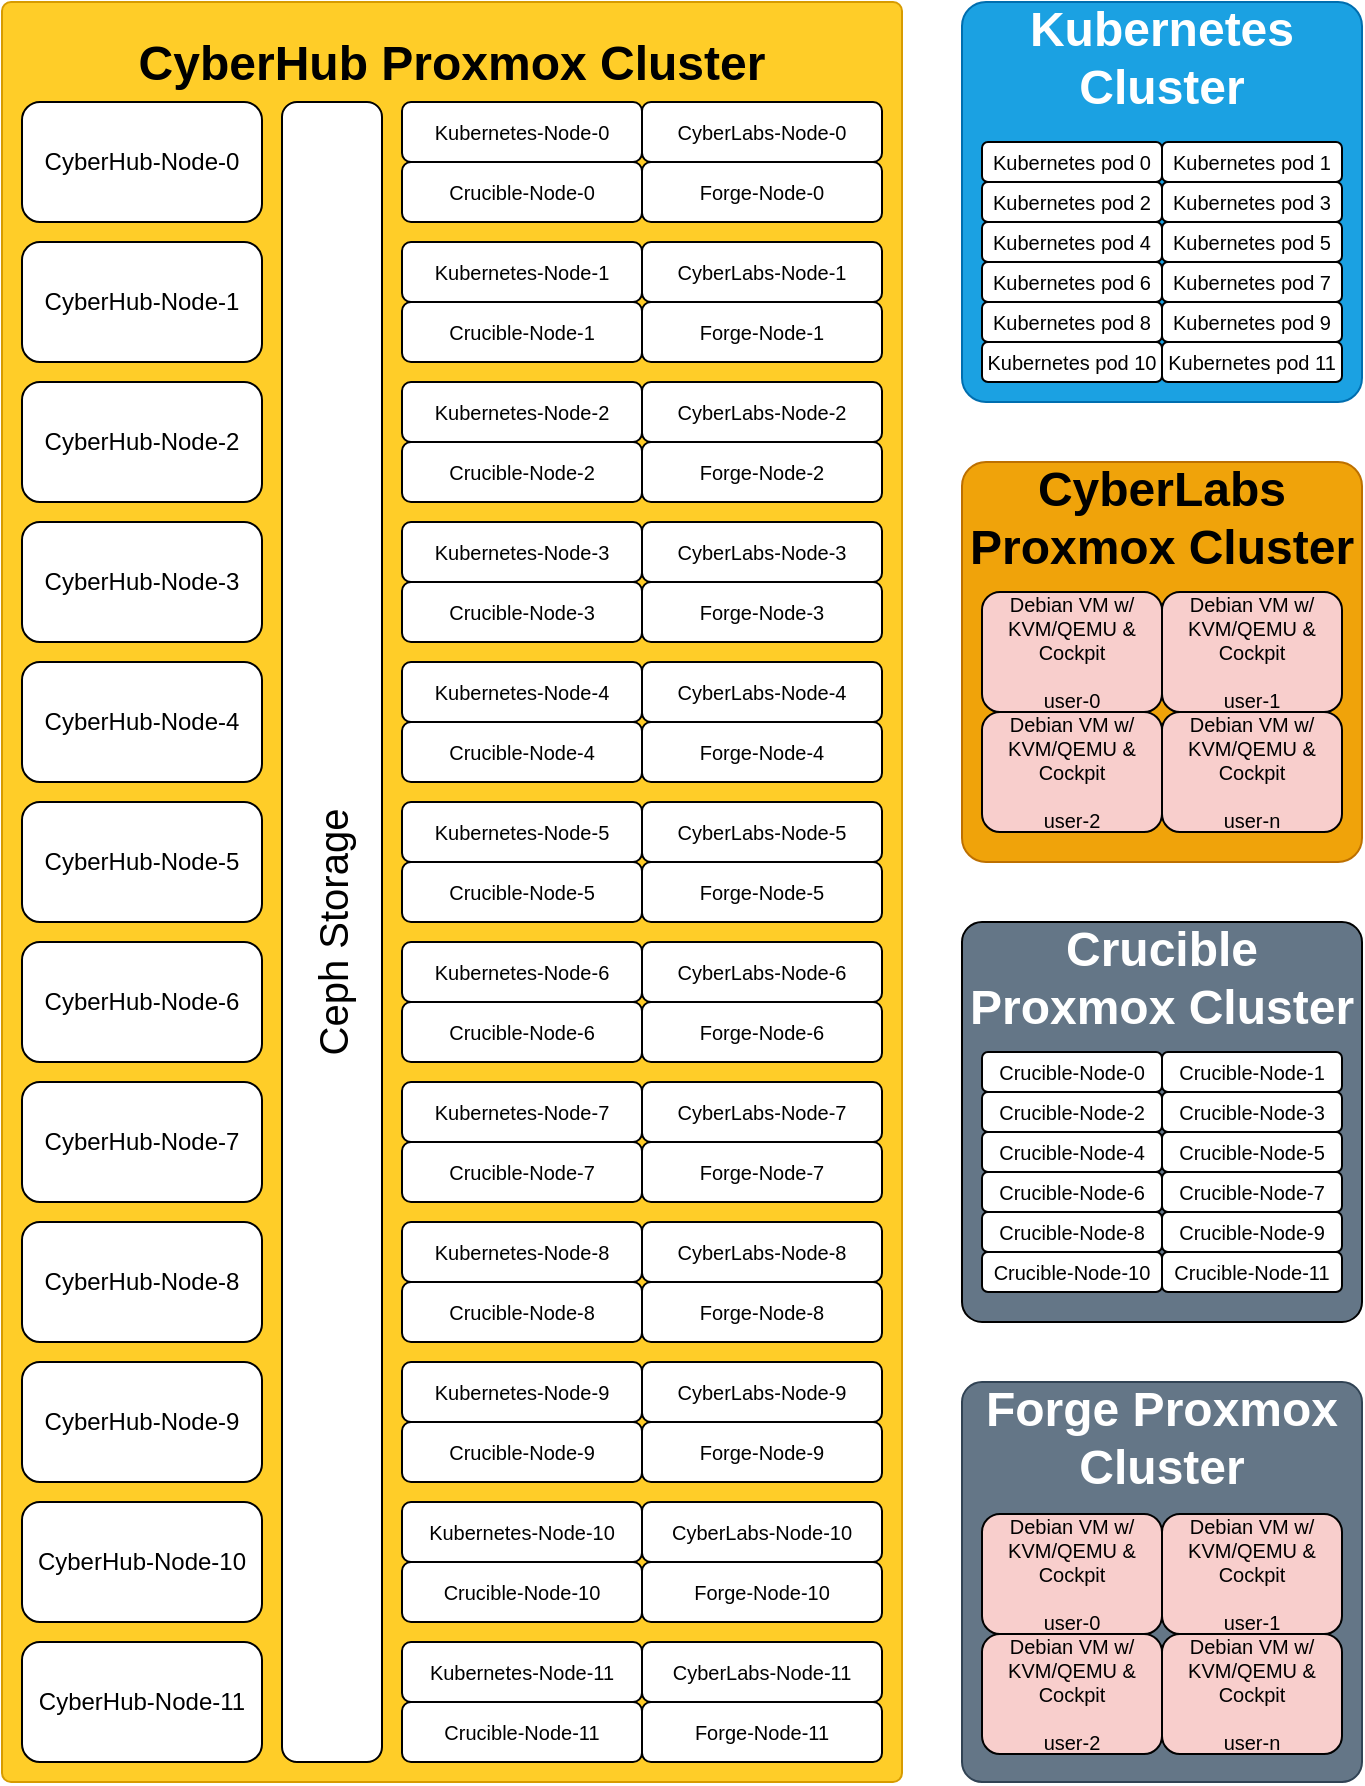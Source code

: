 <mxfile version="28.1.2">
  <diagram name="Page-1" id="MmZFGI71FLo9yxfiL6Yl">
    <mxGraphModel dx="-4" dy="841" grid="1" gridSize="10" guides="1" tooltips="1" connect="1" arrows="1" fold="1" page="1" pageScale="1" pageWidth="850" pageHeight="1100" math="0" shadow="0">
      <root>
        <mxCell id="0" />
        <mxCell id="1" parent="0" />
        <mxCell id="jrIIb6_KZtd7FNzPWrRN-1" value="" style="rounded=1;whiteSpace=wrap;html=1;perimeterSpacing=0;arcSize=1;fillColor=light-dark(#FFCD28,#B95E00);strokeColor=#d79b00;gradientColor=none;fillStyle=auto;movable=1;resizable=1;rotatable=1;deletable=1;editable=1;locked=0;connectable=1;" parent="1" vertex="1">
          <mxGeometry x="880" y="40" width="450" height="890" as="geometry" />
        </mxCell>
        <mxCell id="jrIIb6_KZtd7FNzPWrRN-2" value="CyberHub-Node-0" style="rounded=1;whiteSpace=wrap;html=1;fillColor=light-dark(#FFFFFF,#4D9900);" parent="1" vertex="1">
          <mxGeometry x="890" y="90" width="120" height="60" as="geometry" />
        </mxCell>
        <mxCell id="jrIIb6_KZtd7FNzPWrRN-3" value="CyberHub-Node-1" style="rounded=1;whiteSpace=wrap;html=1;fillColor=light-dark(#FFFFFF,#4D9900);" parent="1" vertex="1">
          <mxGeometry x="890" y="160" width="120" height="60" as="geometry" />
        </mxCell>
        <mxCell id="jrIIb6_KZtd7FNzPWrRN-4" value="CyberHub-Node-2" style="rounded=1;whiteSpace=wrap;html=1;fillColor=light-dark(#FFFFFF,#4D9900);" parent="1" vertex="1">
          <mxGeometry x="890" y="230" width="120" height="60" as="geometry" />
        </mxCell>
        <mxCell id="jrIIb6_KZtd7FNzPWrRN-5" value="CyberHub-Node-3" style="rounded=1;whiteSpace=wrap;html=1;fillColor=light-dark(#FFFFFF,#4D9900);" parent="1" vertex="1">
          <mxGeometry x="890" y="300" width="120" height="60" as="geometry" />
        </mxCell>
        <mxCell id="jrIIb6_KZtd7FNzPWrRN-6" value="CyberHub-Node-4" style="rounded=1;whiteSpace=wrap;html=1;fillColor=light-dark(#FFFFFF,#4D9900);" parent="1" vertex="1">
          <mxGeometry x="890" y="370" width="120" height="60" as="geometry" />
        </mxCell>
        <mxCell id="jrIIb6_KZtd7FNzPWrRN-7" value="CyberHub-Node-5" style="rounded=1;whiteSpace=wrap;html=1;fillColor=light-dark(#FFFFFF,#4D9900);" parent="1" vertex="1">
          <mxGeometry x="890" y="440" width="120" height="60" as="geometry" />
        </mxCell>
        <mxCell id="jrIIb6_KZtd7FNzPWrRN-8" value="CyberHub-Node-6" style="rounded=1;whiteSpace=wrap;html=1;fillColor=light-dark(#FFFFFF,#4D9900);" parent="1" vertex="1">
          <mxGeometry x="890" y="510" width="120" height="60" as="geometry" />
        </mxCell>
        <mxCell id="jrIIb6_KZtd7FNzPWrRN-9" value="CyberHub-Node-7" style="rounded=1;whiteSpace=wrap;html=1;fillColor=light-dark(#FFFFFF,#4D9900);" parent="1" vertex="1">
          <mxGeometry x="890" y="580" width="120" height="60" as="geometry" />
        </mxCell>
        <mxCell id="jrIIb6_KZtd7FNzPWrRN-10" value="CyberHub-Node-8" style="rounded=1;whiteSpace=wrap;html=1;fillColor=light-dark(#FFFFFF,#4D9900);" parent="1" vertex="1">
          <mxGeometry x="890" y="650" width="120" height="60" as="geometry" />
        </mxCell>
        <mxCell id="jrIIb6_KZtd7FNzPWrRN-11" value="CyberHub-Node-9" style="rounded=1;whiteSpace=wrap;html=1;fillColor=light-dark(#FFFFFF,#4D9900);" parent="1" vertex="1">
          <mxGeometry x="890" y="720" width="120" height="60" as="geometry" />
        </mxCell>
        <mxCell id="jrIIb6_KZtd7FNzPWrRN-12" value="CyberHub-Node-10" style="rounded=1;whiteSpace=wrap;html=1;fillColor=light-dark(#FFFFFF,#4D9900);" parent="1" vertex="1">
          <mxGeometry x="890" y="790" width="120" height="60" as="geometry" />
        </mxCell>
        <mxCell id="jrIIb6_KZtd7FNzPWrRN-13" value="CyberHub-Node-11" style="rounded=1;whiteSpace=wrap;html=1;fillColor=light-dark(#FFFFFF,#4D9900);" parent="1" vertex="1">
          <mxGeometry x="890" y="860" width="120" height="60" as="geometry" />
        </mxCell>
        <mxCell id="jrIIb6_KZtd7FNzPWrRN-14" value="&lt;h1 style=&quot;margin-top: 0px;&quot;&gt;CyberHub Proxmox Cluster&lt;/h1&gt;" style="text;html=1;whiteSpace=wrap;overflow=hidden;rounded=0;align=center;" parent="1" vertex="1">
          <mxGeometry x="940" y="50" width="330" height="40" as="geometry" />
        </mxCell>
        <mxCell id="jrIIb6_KZtd7FNzPWrRN-15" value="Kubernetes-Node-0" style="rounded=1;whiteSpace=wrap;html=1;fontSize=10;fillColor=light-dark(#FFFFFF,#0066CC);" parent="1" vertex="1">
          <mxGeometry x="1080" y="90" width="120" height="30" as="geometry" />
        </mxCell>
        <mxCell id="jrIIb6_KZtd7FNzPWrRN-16" value="Crucible-Node-0" style="rounded=1;whiteSpace=wrap;html=1;fontSize=10;fillColor=light-dark(#FFFFFF,#0066CC);" parent="1" vertex="1">
          <mxGeometry x="1080" y="120" width="120" height="30" as="geometry" />
        </mxCell>
        <mxCell id="jrIIb6_KZtd7FNzPWrRN-17" value="CyberLabs-Node-0" style="rounded=1;whiteSpace=wrap;html=1;fontSize=10;fillColor=light-dark(#FFFFFF,#0066CC);" parent="1" vertex="1">
          <mxGeometry x="1200" y="90" width="120" height="30" as="geometry" />
        </mxCell>
        <mxCell id="jrIIb6_KZtd7FNzPWrRN-18" value="Forge-Node-0" style="rounded=1;whiteSpace=wrap;html=1;fontSize=10;fillColor=light-dark(#FFFFFF,#0066CC);" parent="1" vertex="1">
          <mxGeometry x="1200" y="120" width="120" height="30" as="geometry" />
        </mxCell>
        <mxCell id="jrIIb6_KZtd7FNzPWrRN-19" value="&lt;font style=&quot;font-size: 20px;&quot;&gt;Ceph Storage&lt;/font&gt;" style="rounded=1;whiteSpace=wrap;html=1;horizontal=0;fillColor=light-dark(#FFFFFF,#CC0000);" parent="1" vertex="1">
          <mxGeometry x="1020" y="90" width="50" height="830" as="geometry" />
        </mxCell>
        <mxCell id="jrIIb6_KZtd7FNzPWrRN-20" value="Kubernetes-Node-1" style="rounded=1;whiteSpace=wrap;html=1;fontSize=10;fillColor=light-dark(#FFFFFF,#0066CC);" parent="1" vertex="1">
          <mxGeometry x="1080" y="160" width="120" height="30" as="geometry" />
        </mxCell>
        <mxCell id="jrIIb6_KZtd7FNzPWrRN-21" value="Crucible-Node-1" style="rounded=1;whiteSpace=wrap;html=1;fontSize=10;fillColor=light-dark(#FFFFFF,#0066CC);" parent="1" vertex="1">
          <mxGeometry x="1080" y="190" width="120" height="30" as="geometry" />
        </mxCell>
        <mxCell id="jrIIb6_KZtd7FNzPWrRN-22" value="CyberLabs-Node-1" style="rounded=1;whiteSpace=wrap;html=1;fontSize=10;fillColor=light-dark(#FFFFFF,#0066CC);" parent="1" vertex="1">
          <mxGeometry x="1200" y="160" width="120" height="30" as="geometry" />
        </mxCell>
        <mxCell id="jrIIb6_KZtd7FNzPWrRN-23" value="Forge-Node-1" style="rounded=1;whiteSpace=wrap;html=1;fontSize=10;fillColor=light-dark(#FFFFFF,#0066CC);" parent="1" vertex="1">
          <mxGeometry x="1200" y="190" width="120" height="30" as="geometry" />
        </mxCell>
        <mxCell id="jrIIb6_KZtd7FNzPWrRN-24" value="Kubernetes-Node-2" style="rounded=1;whiteSpace=wrap;html=1;fontSize=10;fillColor=light-dark(#FFFFFF,#0066CC);" parent="1" vertex="1">
          <mxGeometry x="1080" y="230" width="120" height="30" as="geometry" />
        </mxCell>
        <mxCell id="jrIIb6_KZtd7FNzPWrRN-25" value="Crucible-Node-2" style="rounded=1;whiteSpace=wrap;html=1;fontSize=10;fillColor=light-dark(#FFFFFF,#0066CC);" parent="1" vertex="1">
          <mxGeometry x="1080" y="260" width="120" height="30" as="geometry" />
        </mxCell>
        <mxCell id="jrIIb6_KZtd7FNzPWrRN-26" value="CyberLabs-Node-2" style="rounded=1;whiteSpace=wrap;html=1;fontSize=10;fillColor=light-dark(#FFFFFF,#0066CC);" parent="1" vertex="1">
          <mxGeometry x="1200" y="230" width="120" height="30" as="geometry" />
        </mxCell>
        <mxCell id="jrIIb6_KZtd7FNzPWrRN-27" value="Forge-Node-2" style="rounded=1;whiteSpace=wrap;html=1;fontSize=10;fillColor=light-dark(#FFFFFF,#0066CC);" parent="1" vertex="1">
          <mxGeometry x="1200" y="260" width="120" height="30" as="geometry" />
        </mxCell>
        <mxCell id="jrIIb6_KZtd7FNzPWrRN-28" value="Kubernetes-Node-3" style="rounded=1;whiteSpace=wrap;html=1;fontSize=10;fillColor=light-dark(#FFFFFF,#0066CC);" parent="1" vertex="1">
          <mxGeometry x="1080" y="300" width="120" height="30" as="geometry" />
        </mxCell>
        <mxCell id="jrIIb6_KZtd7FNzPWrRN-29" value="Crucible-Node-3" style="rounded=1;whiteSpace=wrap;html=1;fontSize=10;fillColor=light-dark(#FFFFFF,#0066CC);" parent="1" vertex="1">
          <mxGeometry x="1080" y="330" width="120" height="30" as="geometry" />
        </mxCell>
        <mxCell id="jrIIb6_KZtd7FNzPWrRN-30" value="CyberLabs-Node-3" style="rounded=1;whiteSpace=wrap;html=1;fontSize=10;fillColor=light-dark(#FFFFFF,#0066CC);" parent="1" vertex="1">
          <mxGeometry x="1200" y="300" width="120" height="30" as="geometry" />
        </mxCell>
        <mxCell id="jrIIb6_KZtd7FNzPWrRN-31" value="Forge-Node-3" style="rounded=1;whiteSpace=wrap;html=1;fontSize=10;fillColor=light-dark(#FFFFFF,#0066CC);" parent="1" vertex="1">
          <mxGeometry x="1200" y="330" width="120" height="30" as="geometry" />
        </mxCell>
        <mxCell id="jrIIb6_KZtd7FNzPWrRN-32" value="Kubernetes-Node-4" style="rounded=1;whiteSpace=wrap;html=1;fontSize=10;fillColor=light-dark(#FFFFFF,#0066CC);" parent="1" vertex="1">
          <mxGeometry x="1080" y="370" width="120" height="30" as="geometry" />
        </mxCell>
        <mxCell id="jrIIb6_KZtd7FNzPWrRN-33" value="Crucible-Node-4" style="rounded=1;whiteSpace=wrap;html=1;fontSize=10;fillColor=light-dark(#FFFFFF,#0066CC);" parent="1" vertex="1">
          <mxGeometry x="1080" y="400" width="120" height="30" as="geometry" />
        </mxCell>
        <mxCell id="jrIIb6_KZtd7FNzPWrRN-34" value="CyberLabs-Node-4" style="rounded=1;whiteSpace=wrap;html=1;fontSize=10;fillColor=light-dark(#FFFFFF,#0066CC);" parent="1" vertex="1">
          <mxGeometry x="1200" y="370" width="120" height="30" as="geometry" />
        </mxCell>
        <mxCell id="jrIIb6_KZtd7FNzPWrRN-35" value="Forge-Node-4" style="rounded=1;whiteSpace=wrap;html=1;fontSize=10;fillColor=light-dark(#FFFFFF,#0066CC);" parent="1" vertex="1">
          <mxGeometry x="1200" y="400" width="120" height="30" as="geometry" />
        </mxCell>
        <mxCell id="jrIIb6_KZtd7FNzPWrRN-36" value="Kubernetes-Node-5" style="rounded=1;whiteSpace=wrap;html=1;fontSize=10;fillColor=light-dark(#FFFFFF,#0066CC);" parent="1" vertex="1">
          <mxGeometry x="1080" y="440" width="120" height="30" as="geometry" />
        </mxCell>
        <mxCell id="jrIIb6_KZtd7FNzPWrRN-37" value="Crucible-Node-5" style="rounded=1;whiteSpace=wrap;html=1;fontSize=10;fillColor=light-dark(#FFFFFF,#0066CC);" parent="1" vertex="1">
          <mxGeometry x="1080" y="470" width="120" height="30" as="geometry" />
        </mxCell>
        <mxCell id="jrIIb6_KZtd7FNzPWrRN-38" value="CyberLabs-Node-5" style="rounded=1;whiteSpace=wrap;html=1;fontSize=10;fillColor=light-dark(#FFFFFF,#0066CC);" parent="1" vertex="1">
          <mxGeometry x="1200" y="440" width="120" height="30" as="geometry" />
        </mxCell>
        <mxCell id="jrIIb6_KZtd7FNzPWrRN-39" value="Forge-Node-5" style="rounded=1;whiteSpace=wrap;html=1;fontSize=10;fillColor=light-dark(#FFFFFF,#0066CC);" parent="1" vertex="1">
          <mxGeometry x="1200" y="470" width="120" height="30" as="geometry" />
        </mxCell>
        <mxCell id="jrIIb6_KZtd7FNzPWrRN-40" value="Kubernetes-Node-6" style="rounded=1;whiteSpace=wrap;html=1;fontSize=10;fillColor=light-dark(#FFFFFF,#0066CC);" parent="1" vertex="1">
          <mxGeometry x="1080" y="510" width="120" height="30" as="geometry" />
        </mxCell>
        <mxCell id="jrIIb6_KZtd7FNzPWrRN-41" value="Crucible-Node-6" style="rounded=1;whiteSpace=wrap;html=1;fontSize=10;fillColor=light-dark(#FFFFFF,#0066CC);" parent="1" vertex="1">
          <mxGeometry x="1080" y="540" width="120" height="30" as="geometry" />
        </mxCell>
        <mxCell id="jrIIb6_KZtd7FNzPWrRN-42" value="CyberLabs-Node-6" style="rounded=1;whiteSpace=wrap;html=1;fontSize=10;fillColor=light-dark(#FFFFFF,#0066CC);" parent="1" vertex="1">
          <mxGeometry x="1200" y="510" width="120" height="30" as="geometry" />
        </mxCell>
        <mxCell id="jrIIb6_KZtd7FNzPWrRN-43" value="Forge-Node-6" style="rounded=1;whiteSpace=wrap;html=1;fontSize=10;fillColor=light-dark(#FFFFFF,#0066CC);" parent="1" vertex="1">
          <mxGeometry x="1200" y="540" width="120" height="30" as="geometry" />
        </mxCell>
        <mxCell id="jrIIb6_KZtd7FNzPWrRN-44" value="Kubernetes-Node-7" style="rounded=1;whiteSpace=wrap;html=1;fontSize=10;fillColor=light-dark(#FFFFFF,#0066CC);" parent="1" vertex="1">
          <mxGeometry x="1080" y="580" width="120" height="30" as="geometry" />
        </mxCell>
        <mxCell id="jrIIb6_KZtd7FNzPWrRN-45" value="Crucible-Node-7" style="rounded=1;whiteSpace=wrap;html=1;fontSize=10;fillColor=light-dark(#FFFFFF,#0066CC);" parent="1" vertex="1">
          <mxGeometry x="1080" y="610" width="120" height="30" as="geometry" />
        </mxCell>
        <mxCell id="jrIIb6_KZtd7FNzPWrRN-46" value="CyberLabs-Node-7" style="rounded=1;whiteSpace=wrap;html=1;fontSize=10;fillColor=light-dark(#FFFFFF,#0066CC);" parent="1" vertex="1">
          <mxGeometry x="1200" y="580" width="120" height="30" as="geometry" />
        </mxCell>
        <mxCell id="jrIIb6_KZtd7FNzPWrRN-47" value="Forge-Node-7" style="rounded=1;whiteSpace=wrap;html=1;fontSize=10;fillColor=light-dark(#FFFFFF,#0066CC);" parent="1" vertex="1">
          <mxGeometry x="1200" y="610" width="120" height="30" as="geometry" />
        </mxCell>
        <mxCell id="jrIIb6_KZtd7FNzPWrRN-48" value="Kubernetes-Node-8" style="rounded=1;whiteSpace=wrap;html=1;fontSize=10;fillColor=light-dark(#FFFFFF,#0066CC);" parent="1" vertex="1">
          <mxGeometry x="1080" y="650" width="120" height="30" as="geometry" />
        </mxCell>
        <mxCell id="jrIIb6_KZtd7FNzPWrRN-49" value="Crucible-Node-8" style="rounded=1;whiteSpace=wrap;html=1;fontSize=10;fillColor=light-dark(#FFFFFF,#0066CC);" parent="1" vertex="1">
          <mxGeometry x="1080" y="680" width="120" height="30" as="geometry" />
        </mxCell>
        <mxCell id="jrIIb6_KZtd7FNzPWrRN-50" value="CyberLabs-Node-8" style="rounded=1;whiteSpace=wrap;html=1;fontSize=10;fillColor=light-dark(#FFFFFF,#0066CC);" parent="1" vertex="1">
          <mxGeometry x="1200" y="650" width="120" height="30" as="geometry" />
        </mxCell>
        <mxCell id="jrIIb6_KZtd7FNzPWrRN-51" value="Forge-Node-8" style="rounded=1;whiteSpace=wrap;html=1;fontSize=10;fillColor=light-dark(#FFFFFF,#0066CC);" parent="1" vertex="1">
          <mxGeometry x="1200" y="680" width="120" height="30" as="geometry" />
        </mxCell>
        <mxCell id="jrIIb6_KZtd7FNzPWrRN-52" value="Kubernetes-Node-9" style="rounded=1;whiteSpace=wrap;html=1;fontSize=10;fillColor=light-dark(#FFFFFF,#0066CC);" parent="1" vertex="1">
          <mxGeometry x="1080" y="720" width="120" height="30" as="geometry" />
        </mxCell>
        <mxCell id="jrIIb6_KZtd7FNzPWrRN-53" value="Crucible-Node-9" style="rounded=1;whiteSpace=wrap;html=1;fontSize=10;fillColor=light-dark(#FFFFFF,#0066CC);" parent="1" vertex="1">
          <mxGeometry x="1080" y="750" width="120" height="30" as="geometry" />
        </mxCell>
        <mxCell id="jrIIb6_KZtd7FNzPWrRN-54" value="CyberLabs-Node-9" style="rounded=1;whiteSpace=wrap;html=1;fontSize=10;fillColor=light-dark(#FFFFFF,#0066CC);" parent="1" vertex="1">
          <mxGeometry x="1200" y="720" width="120" height="30" as="geometry" />
        </mxCell>
        <mxCell id="jrIIb6_KZtd7FNzPWrRN-55" value="Forge-Node-9" style="rounded=1;whiteSpace=wrap;html=1;fontSize=10;fillColor=light-dark(#FFFFFF,#0066CC);" parent="1" vertex="1">
          <mxGeometry x="1200" y="750" width="120" height="30" as="geometry" />
        </mxCell>
        <mxCell id="jrIIb6_KZtd7FNzPWrRN-56" value="Kubernetes-Node-10" style="rounded=1;whiteSpace=wrap;html=1;fontSize=10;fillColor=light-dark(#FFFFFF,#0066CC);" parent="1" vertex="1">
          <mxGeometry x="1080" y="790" width="120" height="30" as="geometry" />
        </mxCell>
        <mxCell id="jrIIb6_KZtd7FNzPWrRN-57" value="Crucible-Node-10" style="rounded=1;whiteSpace=wrap;html=1;fontSize=10;fillColor=light-dark(#FFFFFF,#0066CC);" parent="1" vertex="1">
          <mxGeometry x="1080" y="820" width="120" height="30" as="geometry" />
        </mxCell>
        <mxCell id="jrIIb6_KZtd7FNzPWrRN-58" value="CyberLabs-Node-10" style="rounded=1;whiteSpace=wrap;html=1;fontSize=10;fillColor=light-dark(#FFFFFF,#0066CC);" parent="1" vertex="1">
          <mxGeometry x="1200" y="790" width="120" height="30" as="geometry" />
        </mxCell>
        <mxCell id="jrIIb6_KZtd7FNzPWrRN-59" value="Forge-Node-10" style="rounded=1;whiteSpace=wrap;html=1;fontSize=10;fillColor=light-dark(#FFFFFF,#0066CC);" parent="1" vertex="1">
          <mxGeometry x="1200" y="820" width="120" height="30" as="geometry" />
        </mxCell>
        <mxCell id="jrIIb6_KZtd7FNzPWrRN-60" value="Kubernetes-Node-11" style="rounded=1;whiteSpace=wrap;html=1;fontSize=10;fillColor=light-dark(#FFFFFF,#0066CC);" parent="1" vertex="1">
          <mxGeometry x="1080" y="860" width="120" height="30" as="geometry" />
        </mxCell>
        <mxCell id="jrIIb6_KZtd7FNzPWrRN-61" value="Crucible-Node-11" style="rounded=1;whiteSpace=wrap;html=1;fontSize=10;fillColor=light-dark(#FFFFFF,#0066CC);" parent="1" vertex="1">
          <mxGeometry x="1080" y="890" width="120" height="30" as="geometry" />
        </mxCell>
        <mxCell id="jrIIb6_KZtd7FNzPWrRN-62" value="CyberLabs-Node-11" style="rounded=1;whiteSpace=wrap;html=1;fontSize=10;fillColor=light-dark(#FFFFFF,#0066CC);" parent="1" vertex="1">
          <mxGeometry x="1200" y="860" width="120" height="30" as="geometry" />
        </mxCell>
        <mxCell id="jrIIb6_KZtd7FNzPWrRN-63" value="Forge-Node-11" style="rounded=1;whiteSpace=wrap;html=1;fontSize=10;fillColor=light-dark(#FFFFFF,#0066CC);" parent="1" vertex="1">
          <mxGeometry x="1200" y="890" width="120" height="30" as="geometry" />
        </mxCell>
        <mxCell id="jrIIb6_KZtd7FNzPWrRN-64" value="&lt;div&gt;&lt;font style=&quot;font-size: 24px;&quot;&gt;&lt;b&gt;Kubernetes Cluster&lt;/b&gt;&lt;/font&gt;&lt;/div&gt;&lt;div&gt;&lt;font style=&quot;font-size: 24px;&quot;&gt;&lt;b&gt;&lt;br&gt;&lt;/b&gt;&lt;/font&gt;&lt;/div&gt;&lt;div&gt;&lt;font style=&quot;font-size: 24px;&quot;&gt;&lt;b&gt;&lt;br&gt;&lt;/b&gt;&lt;/font&gt;&lt;/div&gt;&lt;div&gt;&lt;font style=&quot;font-size: 24px;&quot;&gt;&lt;b&gt;&lt;br&gt;&lt;/b&gt;&lt;/font&gt;&lt;/div&gt;&lt;div&gt;&lt;font style=&quot;font-size: 24px;&quot;&gt;&lt;b&gt;&lt;br&gt;&lt;/b&gt;&lt;/font&gt;&lt;/div&gt;&lt;div&gt;&lt;font style=&quot;font-size: 24px;&quot;&gt;&lt;b&gt;&lt;br&gt;&lt;/b&gt;&lt;/font&gt;&lt;/div&gt;" style="rounded=1;whiteSpace=wrap;html=1;fillColor=#1ba1e2;strokeColor=#006EAF;arcSize=6;fontColor=#ffffff;" parent="1" vertex="1">
          <mxGeometry x="1360" y="40" width="200" height="200" as="geometry" />
        </mxCell>
        <mxCell id="jrIIb6_KZtd7FNzPWrRN-65" value="&lt;div&gt;&lt;font style=&quot;font-size: 24px;&quot;&gt;&lt;b&gt;Forge Proxmox Cluster&lt;/b&gt;&lt;/font&gt;&lt;/div&gt;&lt;div&gt;&lt;font style=&quot;font-size: 24px;&quot;&gt;&lt;b&gt;&lt;br&gt;&lt;/b&gt;&lt;/font&gt;&lt;/div&gt;&lt;div&gt;&lt;font style=&quot;font-size: 24px;&quot;&gt;&lt;b&gt;&lt;br&gt;&lt;/b&gt;&lt;/font&gt;&lt;/div&gt;&lt;div&gt;&lt;font style=&quot;font-size: 24px;&quot;&gt;&lt;b&gt;&lt;br&gt;&lt;/b&gt;&lt;/font&gt;&lt;/div&gt;&lt;div&gt;&lt;font style=&quot;font-size: 24px;&quot;&gt;&lt;b&gt;&lt;br&gt;&lt;/b&gt;&lt;/font&gt;&lt;/div&gt;&lt;div&gt;&lt;font style=&quot;font-size: 24px;&quot;&gt;&lt;b&gt;&lt;br&gt;&lt;/b&gt;&lt;/font&gt;&lt;/div&gt;" style="rounded=1;whiteSpace=wrap;html=1;fillColor=#647687;strokeColor=#314354;arcSize=5;fontColor=#ffffff;" parent="1" vertex="1">
          <mxGeometry x="1360" y="730" width="200" height="200" as="geometry" />
        </mxCell>
        <mxCell id="jrIIb6_KZtd7FNzPWrRN-66" value="&lt;div&gt;&lt;font style=&quot;font-size: 24px;&quot;&gt;&lt;b&gt;Crucible Proxmox Cluster&lt;/b&gt;&lt;br&gt;&lt;/font&gt;&lt;/div&gt;&lt;div&gt;&lt;font style=&quot;font-size: 24px;&quot;&gt;&lt;br&gt;&lt;/font&gt;&lt;/div&gt;&lt;div&gt;&lt;font style=&quot;font-size: 24px;&quot;&gt;&lt;br&gt;&lt;/font&gt;&lt;/div&gt;&lt;div&gt;&lt;font style=&quot;font-size: 24px;&quot;&gt;&lt;br&gt;&lt;/font&gt;&lt;/div&gt;&lt;div&gt;&lt;font style=&quot;font-size: 24px;&quot;&gt;&lt;br&gt;&lt;/font&gt;&lt;/div&gt;&lt;div&gt;&lt;font style=&quot;font-size: 24px;&quot;&gt;&lt;br&gt;&lt;/font&gt;&lt;/div&gt;" style="rounded=1;whiteSpace=wrap;html=1;fillColor=light-dark(#647687,#990000);strokeColor=light-dark(#000000,#990000);arcSize=5;fontColor=#ffffff;" parent="1" vertex="1">
          <mxGeometry x="1360" y="500" width="200" height="200" as="geometry" />
        </mxCell>
        <mxCell id="jrIIb6_KZtd7FNzPWrRN-67" value="&lt;div&gt;&lt;font style=&quot;font-size: 24px;&quot;&gt;&lt;b&gt;CyberLabs Proxmox Cluster&lt;/b&gt;&lt;/font&gt;&lt;/div&gt;&lt;div&gt;&lt;font style=&quot;font-size: 24px;&quot;&gt;&lt;b&gt;&lt;br&gt;&lt;/b&gt;&lt;/font&gt;&lt;/div&gt;&lt;div&gt;&lt;font style=&quot;font-size: 24px;&quot;&gt;&lt;b&gt;&lt;br&gt;&lt;/b&gt;&lt;/font&gt;&lt;/div&gt;&lt;div&gt;&lt;font style=&quot;font-size: 24px;&quot;&gt;&lt;b&gt;&lt;br&gt;&lt;/b&gt;&lt;/font&gt;&lt;/div&gt;&lt;div&gt;&lt;font style=&quot;font-size: 24px;&quot;&gt;&lt;b&gt;&lt;br&gt;&lt;/b&gt;&lt;/font&gt;&lt;/div&gt;&lt;div&gt;&lt;font style=&quot;font-size: 24px;&quot;&gt;&lt;b&gt;&lt;br&gt;&lt;/b&gt;&lt;/font&gt;&lt;/div&gt;" style="rounded=1;whiteSpace=wrap;html=1;fillColor=#f0a30a;strokeColor=#BD7000;arcSize=6;fontColor=#000000;" parent="1" vertex="1">
          <mxGeometry x="1360" y="270" width="200" height="200" as="geometry" />
        </mxCell>
        <mxCell id="jrIIb6_KZtd7FNzPWrRN-68" value="&lt;div&gt;&lt;font&gt;Debian VM w/ KVM/QEMU &amp;amp; Cockpit&lt;/font&gt;&lt;/div&gt;&lt;div&gt;&lt;font&gt;&lt;br&gt;&lt;/font&gt;&lt;/div&gt;&lt;div&gt;&lt;font&gt;user-0&lt;/font&gt;&lt;/div&gt;" style="rounded=1;whiteSpace=wrap;html=1;fontSize=10;fillColor=light-dark(#F8CECC,#990000);strokeColor=default;gradientColor=none;" parent="1" vertex="1">
          <mxGeometry x="1370" y="335" width="90" height="60" as="geometry" />
        </mxCell>
        <mxCell id="jrIIb6_KZtd7FNzPWrRN-69" value="&lt;div&gt;&lt;font&gt;Debian VM w/ KVM/QEMU &amp;amp; Cockpit&lt;/font&gt;&lt;/div&gt;&lt;div&gt;&lt;font&gt;&lt;br&gt;&lt;/font&gt;&lt;/div&gt;&lt;div&gt;&lt;font&gt;user-1&lt;/font&gt;&lt;/div&gt;" style="rounded=1;whiteSpace=wrap;html=1;fontSize=10;fillColor=light-dark(#F8CECC,#990000);strokeColor=default;gradientColor=none;" parent="1" vertex="1">
          <mxGeometry x="1460" y="335" width="90" height="60" as="geometry" />
        </mxCell>
        <mxCell id="jrIIb6_KZtd7FNzPWrRN-70" value="&lt;div&gt;&lt;font&gt;Debian VM w/ KVM/QEMU &amp;amp; Cockpit&lt;/font&gt;&lt;/div&gt;&lt;div&gt;&lt;font&gt;&lt;br&gt;&lt;/font&gt;&lt;/div&gt;&lt;div&gt;&lt;font&gt;user-2&lt;/font&gt;&lt;/div&gt;" style="rounded=1;whiteSpace=wrap;html=1;fontSize=10;fillColor=light-dark(#F8CECC,#990000);strokeColor=default;gradientColor=none;" parent="1" vertex="1">
          <mxGeometry x="1370" y="395" width="90" height="60" as="geometry" />
        </mxCell>
        <mxCell id="jrIIb6_KZtd7FNzPWrRN-71" value="&lt;div&gt;&lt;font&gt;Debian VM w/ KVM/QEMU &amp;amp; Cockpit&lt;/font&gt;&lt;/div&gt;&lt;div&gt;&lt;font&gt;&lt;br&gt;&lt;/font&gt;&lt;/div&gt;&lt;div&gt;&lt;font&gt;user-n&lt;/font&gt;&lt;/div&gt;" style="rounded=1;whiteSpace=wrap;html=1;fontSize=10;fillColor=light-dark(#F8CECC,#990000);strokeColor=default;gradientColor=none;" parent="1" vertex="1">
          <mxGeometry x="1460" y="395" width="90" height="60" as="geometry" />
        </mxCell>
        <mxCell id="jrIIb6_KZtd7FNzPWrRN-72" value="&lt;div&gt;&lt;font&gt;Debian VM w/ KVM/QEMU &amp;amp; Cockpit&lt;/font&gt;&lt;/div&gt;&lt;div&gt;&lt;font&gt;&lt;br&gt;&lt;/font&gt;&lt;/div&gt;&lt;div&gt;&lt;font&gt;user-0&lt;/font&gt;&lt;/div&gt;" style="rounded=1;whiteSpace=wrap;html=1;fontSize=10;fillColor=light-dark(#F8CECC,#990000);strokeColor=default;gradientColor=none;" parent="1" vertex="1">
          <mxGeometry x="1370" y="796" width="90" height="60" as="geometry" />
        </mxCell>
        <mxCell id="jrIIb6_KZtd7FNzPWrRN-73" value="&lt;div&gt;&lt;font&gt;Debian VM w/ KVM/QEMU &amp;amp; Cockpit&lt;/font&gt;&lt;/div&gt;&lt;div&gt;&lt;font&gt;&lt;br&gt;&lt;/font&gt;&lt;/div&gt;&lt;div&gt;&lt;font&gt;user-1&lt;/font&gt;&lt;/div&gt;" style="rounded=1;whiteSpace=wrap;html=1;fontSize=10;fillColor=light-dark(#F8CECC,#990000);strokeColor=default;gradientColor=none;" parent="1" vertex="1">
          <mxGeometry x="1460" y="796" width="90" height="60" as="geometry" />
        </mxCell>
        <mxCell id="jrIIb6_KZtd7FNzPWrRN-74" value="&lt;div&gt;&lt;font&gt;Debian VM w/ KVM/QEMU &amp;amp; Cockpit&lt;/font&gt;&lt;/div&gt;&lt;div&gt;&lt;font&gt;&lt;br&gt;&lt;/font&gt;&lt;/div&gt;&lt;div&gt;&lt;font&gt;user-2&lt;/font&gt;&lt;/div&gt;" style="rounded=1;whiteSpace=wrap;html=1;fontSize=10;fillColor=light-dark(#F8CECC,#990000);strokeColor=default;gradientColor=none;" parent="1" vertex="1">
          <mxGeometry x="1370" y="856" width="90" height="60" as="geometry" />
        </mxCell>
        <mxCell id="jrIIb6_KZtd7FNzPWrRN-75" value="&lt;div&gt;&lt;font&gt;Debian VM w/ KVM/QEMU &amp;amp; Cockpit&lt;/font&gt;&lt;/div&gt;&lt;div&gt;&lt;font&gt;&lt;br&gt;&lt;/font&gt;&lt;/div&gt;&lt;div&gt;&lt;font&gt;user-n&lt;/font&gt;&lt;/div&gt;" style="rounded=1;whiteSpace=wrap;html=1;fontSize=10;fillColor=light-dark(#F8CECC,#990000);strokeColor=default;gradientColor=none;" parent="1" vertex="1">
          <mxGeometry x="1460" y="856" width="90" height="60" as="geometry" />
        </mxCell>
        <mxCell id="jrIIb6_KZtd7FNzPWrRN-86" value="Crucible-Node-0" style="rounded=1;whiteSpace=wrap;html=1;fontSize=10;fillColor=light-dark(#FFFFFF,#0066CC);" parent="1" vertex="1">
          <mxGeometry x="1370" y="565" width="90" height="20" as="geometry" />
        </mxCell>
        <mxCell id="jrIIb6_KZtd7FNzPWrRN-87" value="Crucible-Node-1" style="rounded=1;whiteSpace=wrap;html=1;fontSize=10;fillColor=light-dark(#FFFFFF,#0066CC);" parent="1" vertex="1">
          <mxGeometry x="1460" y="565" width="90" height="20" as="geometry" />
        </mxCell>
        <mxCell id="jrIIb6_KZtd7FNzPWrRN-88" value="Crucible-Node-2" style="rounded=1;whiteSpace=wrap;html=1;fontSize=10;fillColor=light-dark(#FFFFFF,#0066CC);" parent="1" vertex="1">
          <mxGeometry x="1370" y="585" width="90" height="20" as="geometry" />
        </mxCell>
        <mxCell id="jrIIb6_KZtd7FNzPWrRN-89" value="Crucible-Node-3" style="rounded=1;whiteSpace=wrap;html=1;fontSize=10;fillColor=light-dark(#FFFFFF,#0066CC);" parent="1" vertex="1">
          <mxGeometry x="1460" y="585" width="90" height="20" as="geometry" />
        </mxCell>
        <mxCell id="jrIIb6_KZtd7FNzPWrRN-90" value="Crucible-Node-4" style="rounded=1;whiteSpace=wrap;html=1;fontSize=10;fillColor=light-dark(#FFFFFF,#0066CC);" parent="1" vertex="1">
          <mxGeometry x="1370" y="605" width="90" height="20" as="geometry" />
        </mxCell>
        <mxCell id="jrIIb6_KZtd7FNzPWrRN-91" value="Crucible-Node-5" style="rounded=1;whiteSpace=wrap;html=1;fontSize=10;fillColor=light-dark(#FFFFFF,#0066CC);" parent="1" vertex="1">
          <mxGeometry x="1460" y="605" width="90" height="20" as="geometry" />
        </mxCell>
        <mxCell id="jrIIb6_KZtd7FNzPWrRN-92" value="Crucible-Node-6" style="rounded=1;whiteSpace=wrap;html=1;fontSize=10;fillColor=light-dark(#FFFFFF,#0066CC);" parent="1" vertex="1">
          <mxGeometry x="1370" y="625" width="90" height="20" as="geometry" />
        </mxCell>
        <mxCell id="jrIIb6_KZtd7FNzPWrRN-93" value="Crucible-Node-7" style="rounded=1;whiteSpace=wrap;html=1;fontSize=10;fillColor=light-dark(#FFFFFF,#0066CC);" parent="1" vertex="1">
          <mxGeometry x="1460" y="625" width="90" height="20" as="geometry" />
        </mxCell>
        <mxCell id="jrIIb6_KZtd7FNzPWrRN-94" value="Crucible-Node-8" style="rounded=1;whiteSpace=wrap;html=1;fontSize=10;fillColor=light-dark(#FFFFFF,#0066CC);" parent="1" vertex="1">
          <mxGeometry x="1370" y="645" width="90" height="20" as="geometry" />
        </mxCell>
        <mxCell id="jrIIb6_KZtd7FNzPWrRN-95" value="Crucible-Node-9" style="rounded=1;whiteSpace=wrap;html=1;fontSize=10;fillColor=light-dark(#FFFFFF,#0066CC);" parent="1" vertex="1">
          <mxGeometry x="1460" y="645" width="90" height="20" as="geometry" />
        </mxCell>
        <mxCell id="jrIIb6_KZtd7FNzPWrRN-96" value="Crucible-Node-10" style="rounded=1;whiteSpace=wrap;html=1;fontSize=10;fillColor=light-dark(#FFFFFF,#0066CC);" parent="1" vertex="1">
          <mxGeometry x="1370" y="665" width="90" height="20" as="geometry" />
        </mxCell>
        <mxCell id="jrIIb6_KZtd7FNzPWrRN-97" value="Crucible-Node-11" style="rounded=1;whiteSpace=wrap;html=1;fontSize=10;fillColor=light-dark(#FFFFFF,#0066CC);" parent="1" vertex="1">
          <mxGeometry x="1460" y="665" width="90" height="20" as="geometry" />
        </mxCell>
        <mxCell id="xdls1g6ZilVnbirKFy7g-14" value="Kubernetes pod 0" style="rounded=1;whiteSpace=wrap;html=1;fontSize=10;fillColor=light-dark(#FFFFFF,#0000CC);" vertex="1" parent="1">
          <mxGeometry x="1370" y="110" width="90" height="20" as="geometry" />
        </mxCell>
        <mxCell id="xdls1g6ZilVnbirKFy7g-15" value="Kubernetes pod 1" style="rounded=1;whiteSpace=wrap;html=1;fontSize=10;fillColor=light-dark(#FFFFFF,#0000CC);" vertex="1" parent="1">
          <mxGeometry x="1460" y="110" width="90" height="20" as="geometry" />
        </mxCell>
        <mxCell id="xdls1g6ZilVnbirKFy7g-16" value="Kubernetes pod 2" style="rounded=1;whiteSpace=wrap;html=1;fontSize=10;fillColor=light-dark(#FFFFFF,#0000CC);" vertex="1" parent="1">
          <mxGeometry x="1370" y="130" width="90" height="20" as="geometry" />
        </mxCell>
        <mxCell id="xdls1g6ZilVnbirKFy7g-17" value="Kubernetes pod 3" style="rounded=1;whiteSpace=wrap;html=1;fontSize=10;fillColor=light-dark(#FFFFFF,#0000CC);" vertex="1" parent="1">
          <mxGeometry x="1460" y="130" width="90" height="20" as="geometry" />
        </mxCell>
        <mxCell id="xdls1g6ZilVnbirKFy7g-18" value="Kubernetes pod 4" style="rounded=1;whiteSpace=wrap;html=1;fontSize=10;fillColor=light-dark(#FFFFFF,#0000CC);" vertex="1" parent="1">
          <mxGeometry x="1370" y="150" width="90" height="20" as="geometry" />
        </mxCell>
        <mxCell id="xdls1g6ZilVnbirKFy7g-19" value="Kubernetes pod 5" style="rounded=1;whiteSpace=wrap;html=1;fontSize=10;fillColor=light-dark(#FFFFFF,#0000CC);" vertex="1" parent="1">
          <mxGeometry x="1460" y="150" width="90" height="20" as="geometry" />
        </mxCell>
        <mxCell id="xdls1g6ZilVnbirKFy7g-20" value="Kubernetes pod 6" style="rounded=1;whiteSpace=wrap;html=1;fontSize=10;fillColor=light-dark(#FFFFFF,#0000CC);" vertex="1" parent="1">
          <mxGeometry x="1370" y="170" width="90" height="20" as="geometry" />
        </mxCell>
        <mxCell id="xdls1g6ZilVnbirKFy7g-21" value="Kubernetes pod 7" style="rounded=1;whiteSpace=wrap;html=1;fontSize=10;fillColor=light-dark(#FFFFFF,#0000CC);" vertex="1" parent="1">
          <mxGeometry x="1460" y="170" width="90" height="20" as="geometry" />
        </mxCell>
        <mxCell id="xdls1g6ZilVnbirKFy7g-22" value="Kubernetes pod 8" style="rounded=1;whiteSpace=wrap;html=1;fontSize=10;fillColor=light-dark(#FFFFFF,#0000CC);" vertex="1" parent="1">
          <mxGeometry x="1370" y="190" width="90" height="20" as="geometry" />
        </mxCell>
        <mxCell id="xdls1g6ZilVnbirKFy7g-23" value="Kubernetes pod 9" style="rounded=1;whiteSpace=wrap;html=1;fontSize=10;fillColor=light-dark(#FFFFFF,#0000CC);" vertex="1" parent="1">
          <mxGeometry x="1460" y="190" width="90" height="20" as="geometry" />
        </mxCell>
        <mxCell id="xdls1g6ZilVnbirKFy7g-24" value="Kubernetes pod 10" style="rounded=1;whiteSpace=wrap;html=1;fontSize=10;fillColor=light-dark(#FFFFFF,#0000CC);" vertex="1" parent="1">
          <mxGeometry x="1370" y="210" width="90" height="20" as="geometry" />
        </mxCell>
        <mxCell id="xdls1g6ZilVnbirKFy7g-25" value="Kubernetes pod 11" style="rounded=1;whiteSpace=wrap;html=1;fontSize=10;fillColor=light-dark(#FFFFFF,#0000CC);" vertex="1" parent="1">
          <mxGeometry x="1460" y="210" width="90" height="20" as="geometry" />
        </mxCell>
      </root>
    </mxGraphModel>
  </diagram>
</mxfile>

